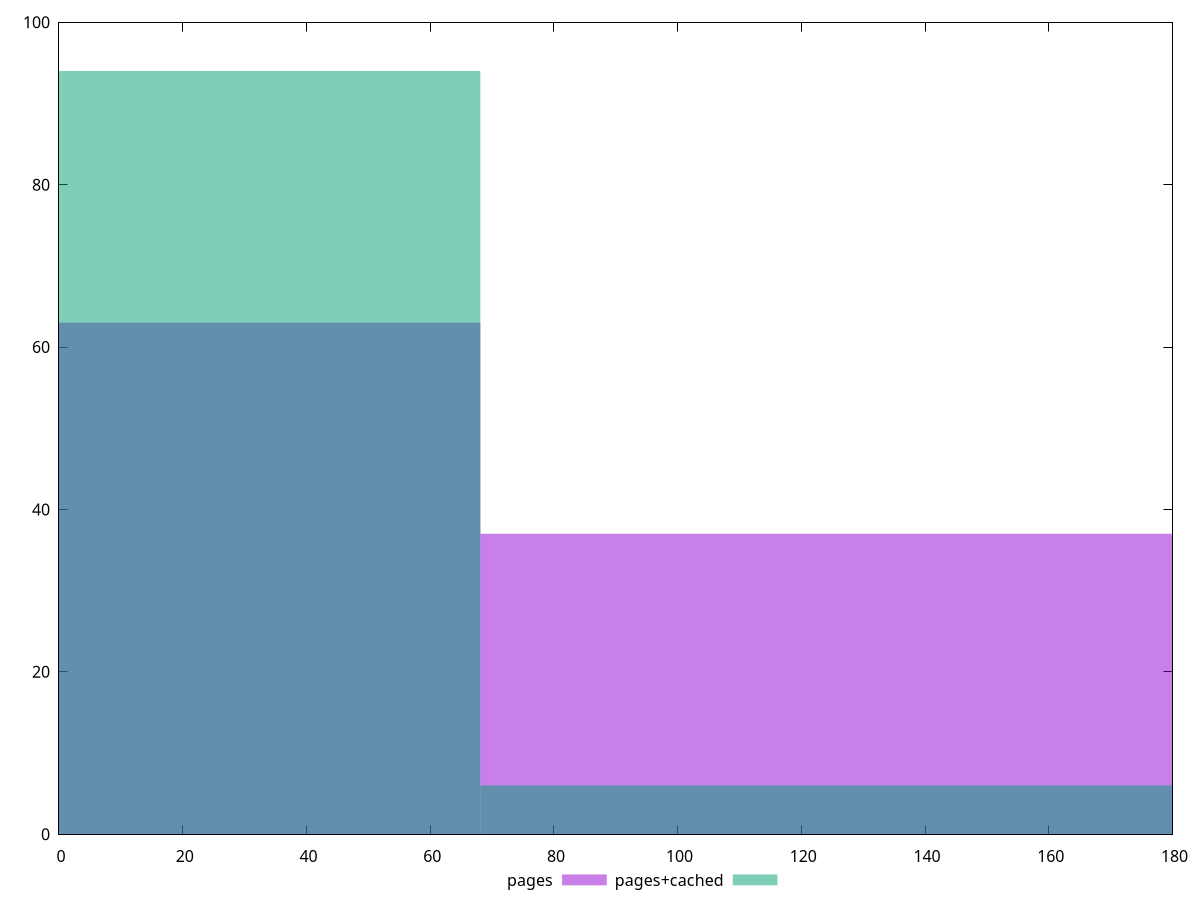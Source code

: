 reset

$pages <<EOF
0 63
136.22352727099397 37
EOF

$pagesCached <<EOF
0 94
136.22352727099397 6
EOF

set key outside below
set boxwidth 136.22352727099397
set xrange [0:180]
set yrange [0:100]
set trange [0:100]
set style fill transparent solid 0.5 noborder
set terminal svg size 640, 500 enhanced background rgb 'white'
set output "report_00015_2021-02-09T16-11-33.973Z/unminified-css/comparison/histogram/0_vs_1.svg"

plot $pages title "pages" with boxes, \
     $pagesCached title "pages+cached" with boxes

reset
